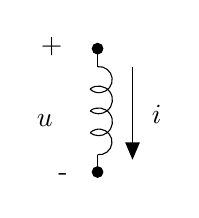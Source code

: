 \begin{tikzpicture}[y=-1cm]
\sf
\filldraw[black] (3.767,3.622) circle (0.067cm);
\filldraw[black] (3.767,5.189) circle (0.067cm);
\draw[arrows=-triangle 45,black] (4.211,3.856) -- (4.211,5.033);
\path (3.444,3.678) node[text=black,anchor=base east] {+};
\path (3.511,5.3) node[text=black,anchor=base east] {-};
\path (3.322,4.611) node[text=black,anchor=base east] {$u$};
\path (4.333,4.578) node[text=black,anchor=base west] {$i$};
\draw (3.787,4.016) +(-97:0.166) arc (-97:134:0.166);
\draw (3.78,4.273) +(-127:0.176) arc (-127:128:0.176);
\draw (3.78,4.551) +(-127:0.176) arc (-127:128:0.176);
\draw (3.787,4.807) +(97:0.163) arc (97:-134:0.163);
\draw (3.767,3.667) -- (3.767,3.851);
\draw (3.767,4.969) -- cycle;
\draw (3.767,4.969) -- (3.767,5.156);

\end{tikzpicture}%

%% Configure (x)emacs for this file ...
%% Local Variables:
%% mode: latex
%% End: